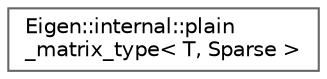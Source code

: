 digraph "Graphical Class Hierarchy"
{
 // LATEX_PDF_SIZE
  bgcolor="transparent";
  edge [fontname=Helvetica,fontsize=10,labelfontname=Helvetica,labelfontsize=10];
  node [fontname=Helvetica,fontsize=10,shape=box,height=0.2,width=0.4];
  rankdir="LR";
  Node0 [id="Node000000",label="Eigen::internal::plain\l_matrix_type\< T, Sparse \>",height=0.2,width=0.4,color="grey40", fillcolor="white", style="filled",URL="$structEigen_1_1internal_1_1plain__matrix__type_3_01T_00_01Sparse_01_4.html",tooltip=" "];
}
